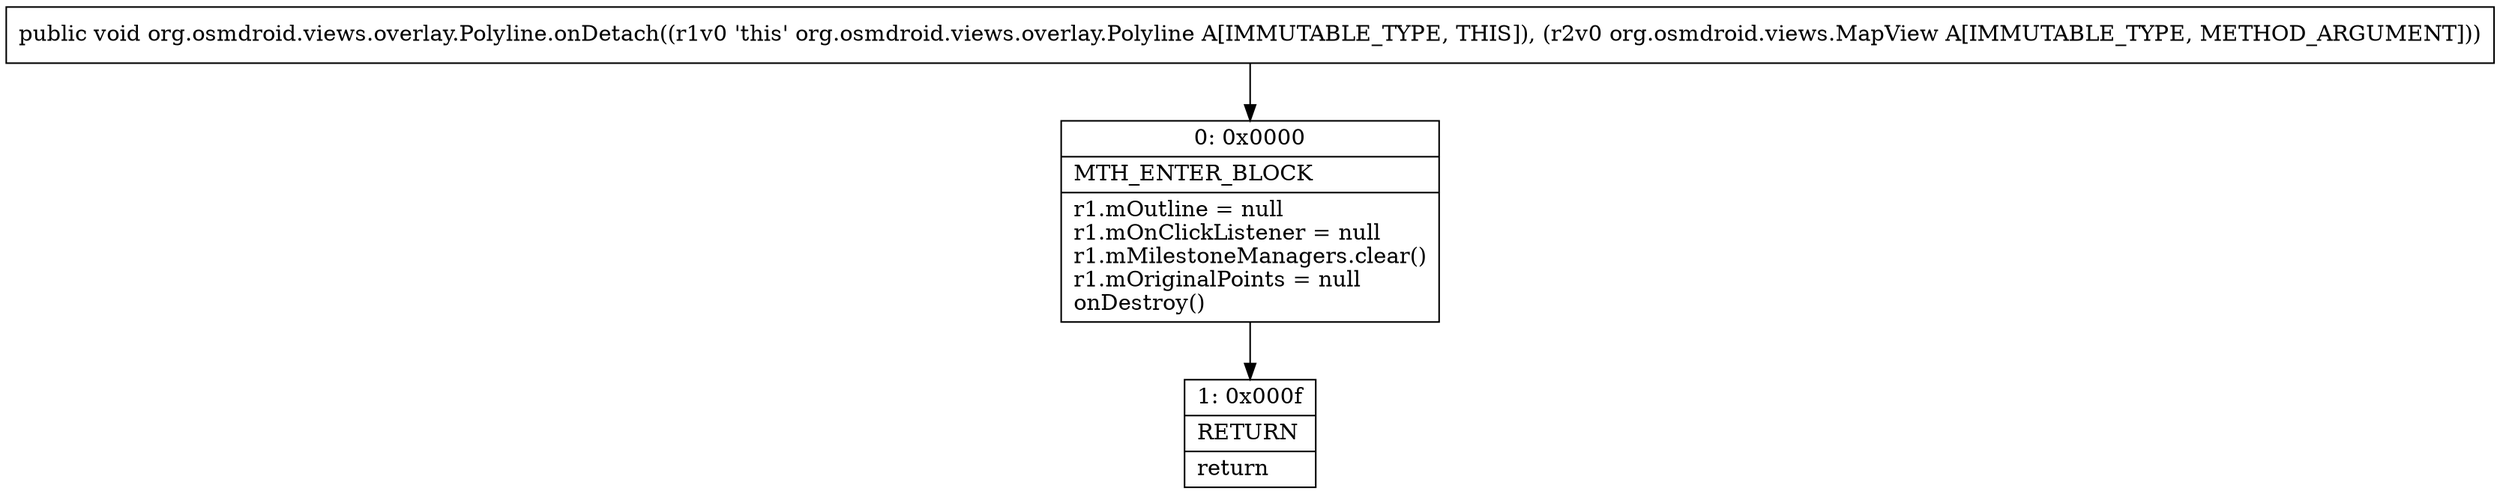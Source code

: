 digraph "CFG fororg.osmdroid.views.overlay.Polyline.onDetach(Lorg\/osmdroid\/views\/MapView;)V" {
Node_0 [shape=record,label="{0\:\ 0x0000|MTH_ENTER_BLOCK\l|r1.mOutline = null\lr1.mOnClickListener = null\lr1.mMilestoneManagers.clear()\lr1.mOriginalPoints = null\lonDestroy()\l}"];
Node_1 [shape=record,label="{1\:\ 0x000f|RETURN\l|return\l}"];
MethodNode[shape=record,label="{public void org.osmdroid.views.overlay.Polyline.onDetach((r1v0 'this' org.osmdroid.views.overlay.Polyline A[IMMUTABLE_TYPE, THIS]), (r2v0 org.osmdroid.views.MapView A[IMMUTABLE_TYPE, METHOD_ARGUMENT])) }"];
MethodNode -> Node_0;
Node_0 -> Node_1;
}

